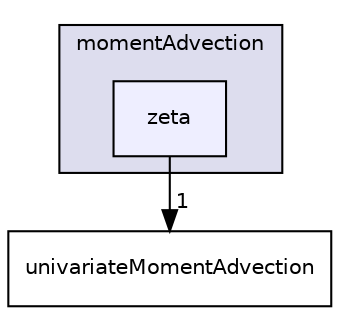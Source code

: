 digraph "zeta" {
  bgcolor=transparent;
  compound=true
  node [ fontsize="10", fontname="Helvetica"];
  edge [ labelfontsize="10", labelfontname="Helvetica"];
  subgraph clusterdir_1a1d8e7a8fbc26c9783a2a4005a1b47e {
    graph [ bgcolor="#ddddee", pencolor="black", label="momentAdvection" fontname="Helvetica", fontsize="10", URL="dir_1a1d8e7a8fbc26c9783a2a4005a1b47e.html"]
  dir_d92dd94a62e071ec087223efeecdc7c0 [shape=box, label="zeta", style="filled", fillcolor="#eeeeff", pencolor="black", URL="dir_d92dd94a62e071ec087223efeecdc7c0.html"];
  }
  dir_c05ff1c71b12f8c6694221d9f33a3a84 [shape=box label="univariateMomentAdvection" URL="dir_c05ff1c71b12f8c6694221d9f33a3a84.html"];
  dir_d92dd94a62e071ec087223efeecdc7c0->dir_c05ff1c71b12f8c6694221d9f33a3a84 [headlabel="1", labeldistance=1.5 headhref="dir_000216_000150.html"];
}
